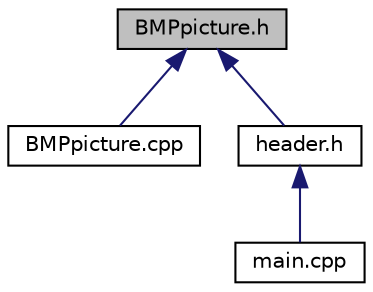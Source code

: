 digraph "BMPpicture.h"
{
 // LATEX_PDF_SIZE
  edge [fontname="Helvetica",fontsize="10",labelfontname="Helvetica",labelfontsize="10"];
  node [fontname="Helvetica",fontsize="10",shape=record];
  Node1 [label="BMPpicture.h",height=0.2,width=0.4,color="black", fillcolor="grey75", style="filled", fontcolor="black",tooltip="Header for .bmp format and all additional structures."];
  Node1 -> Node2 [dir="back",color="midnightblue",fontsize="10",style="solid",fontname="Helvetica"];
  Node2 [label="BMPpicture.cpp",height=0.2,width=0.4,color="black", fillcolor="white", style="filled",URL="$_b_m_ppicture_8cpp.html",tooltip="Methods definitions of BMPpicture class."];
  Node1 -> Node3 [dir="back",color="midnightblue",fontsize="10",style="solid",fontname="Helvetica"];
  Node3 [label="header.h",height=0.2,width=0.4,color="black", fillcolor="white", style="filled",URL="$header_8h.html",tooltip="Main project header."];
  Node3 -> Node4 [dir="back",color="midnightblue",fontsize="10",style="solid",fontname="Helvetica"];
  Node4 [label="main.cpp",height=0.2,width=0.4,color="black", fillcolor="white", style="filled",URL="$main_8cpp.html",tooltip="Software principle realization."];
}

